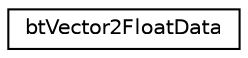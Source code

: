 digraph "Graphical Class Hierarchy"
{
  edge [fontname="Helvetica",fontsize="10",labelfontname="Helvetica",labelfontsize="10"];
  node [fontname="Helvetica",fontsize="10",shape=record];
  rankdir="LR";
  Node1 [label="btVector2FloatData",height=0.2,width=0.4,color="black", fillcolor="white", style="filled",URL="$structbt_vector2_float_data.html"];
}
